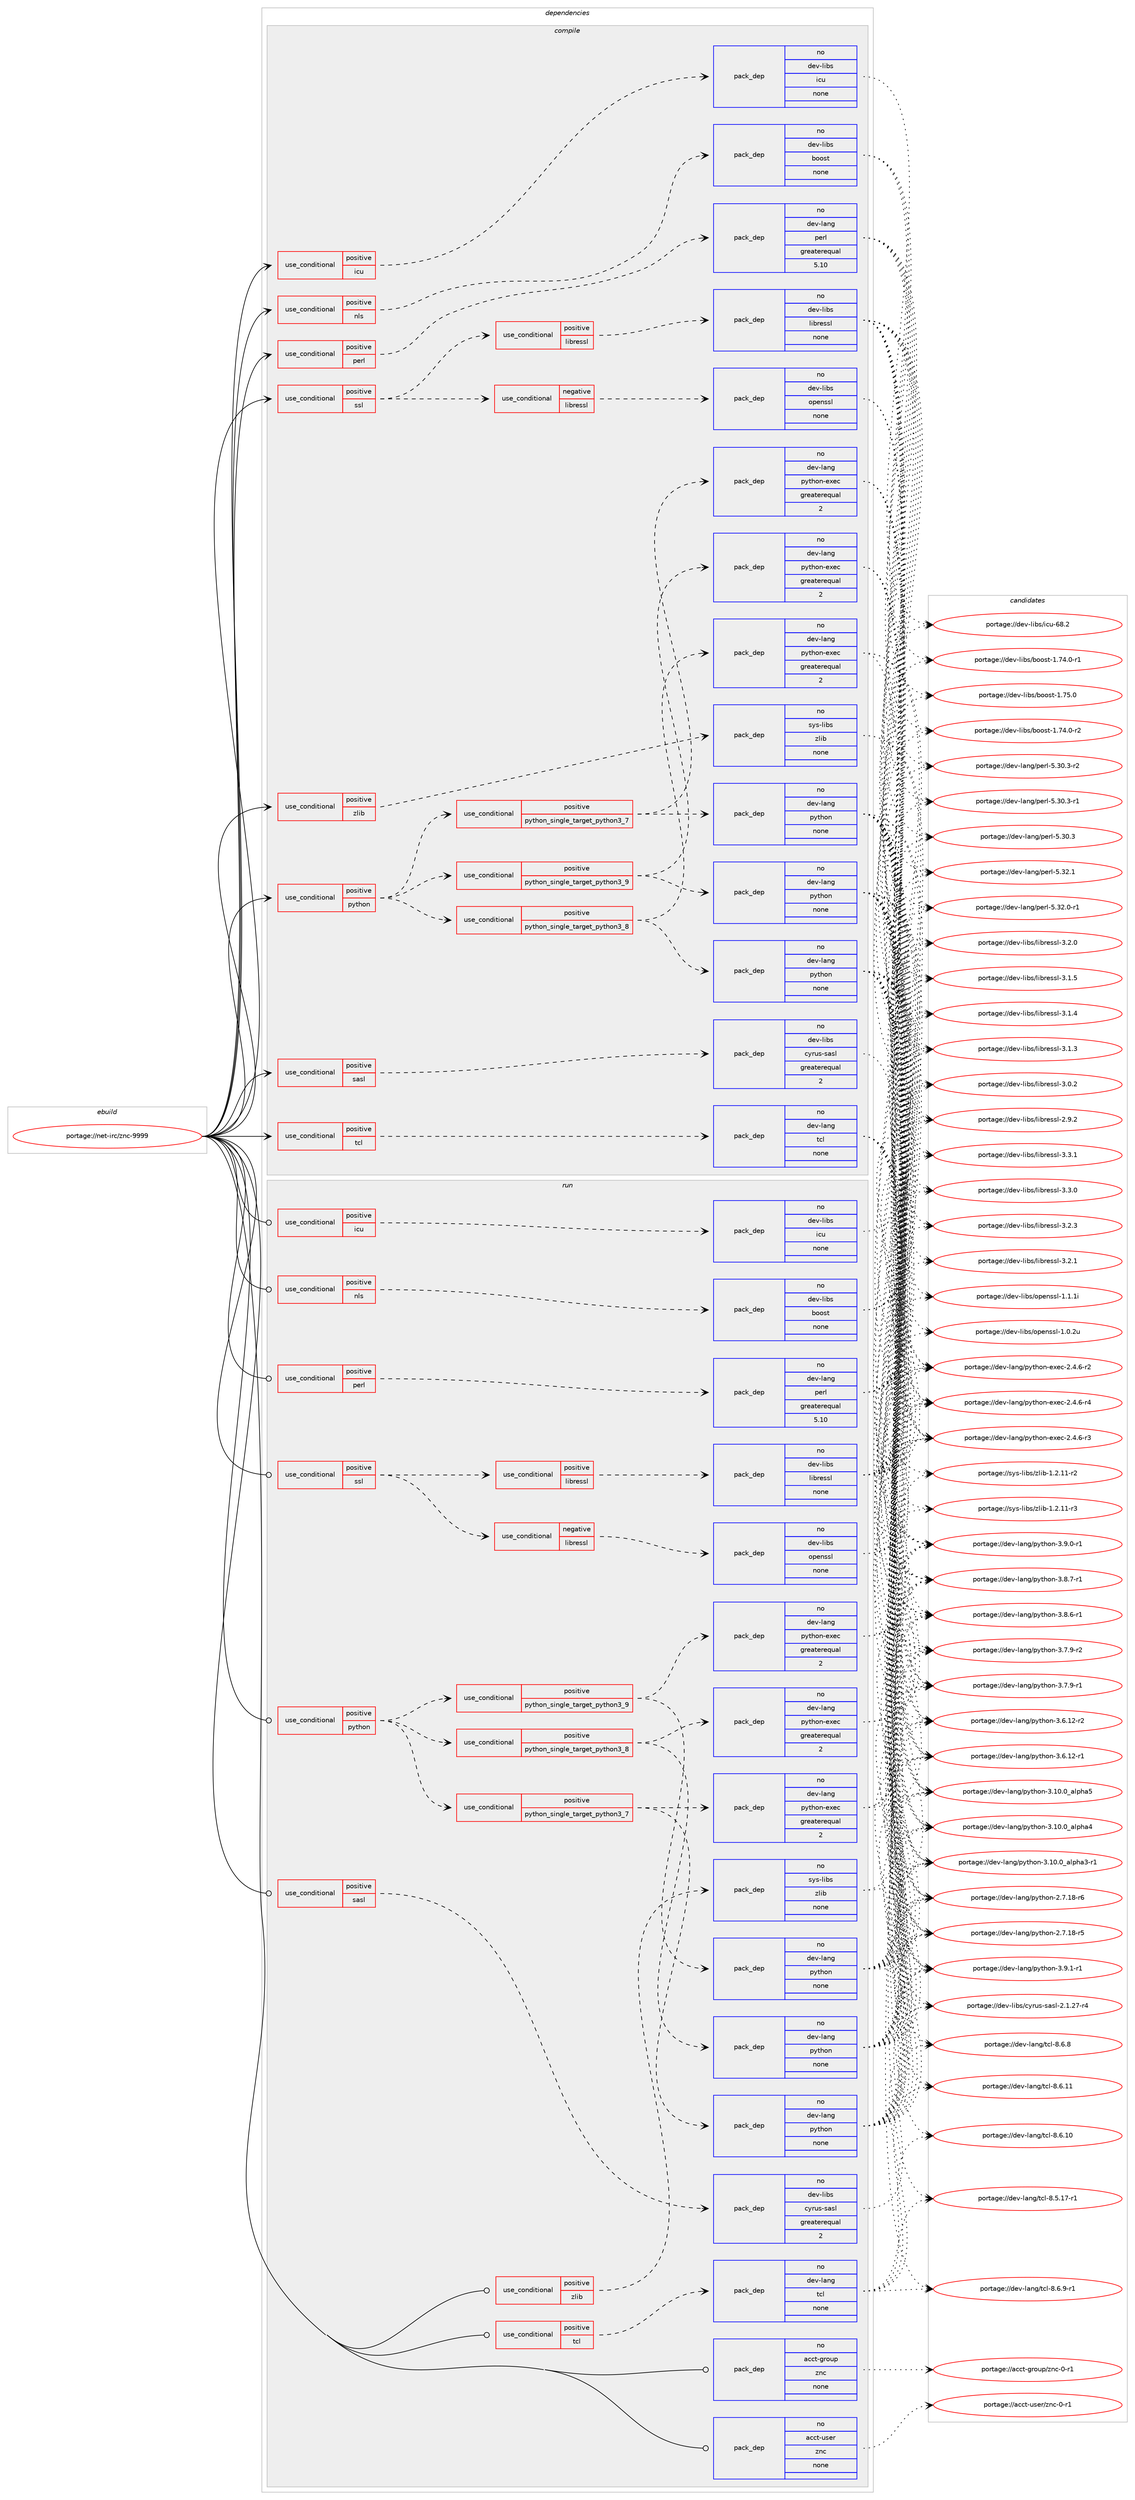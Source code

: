 digraph prolog {

# *************
# Graph options
# *************

newrank=true;
concentrate=true;
compound=true;
graph [rankdir=LR,fontname=Helvetica,fontsize=10,ranksep=1.5];#, ranksep=2.5, nodesep=0.2];
edge  [arrowhead=vee];
node  [fontname=Helvetica,fontsize=10];

# **********
# The ebuild
# **********

subgraph cluster_leftcol {
color=gray;
rank=same;
label=<<i>ebuild</i>>;
id [label="portage://net-irc/znc-9999", color=red, width=4, href="../net-irc/znc-9999.svg"];
}

# ****************
# The dependencies
# ****************

subgraph cluster_midcol {
color=gray;
label=<<i>dependencies</i>>;
subgraph cluster_compile {
fillcolor="#eeeeee";
style=filled;
label=<<i>compile</i>>;
subgraph cond6628 {
dependency21216 [label=<<TABLE BORDER="0" CELLBORDER="1" CELLSPACING="0" CELLPADDING="4"><TR><TD ROWSPAN="3" CELLPADDING="10">use_conditional</TD></TR><TR><TD>positive</TD></TR><TR><TD>icu</TD></TR></TABLE>>, shape=none, color=red];
subgraph pack14383 {
dependency21217 [label=<<TABLE BORDER="0" CELLBORDER="1" CELLSPACING="0" CELLPADDING="4" WIDTH="220"><TR><TD ROWSPAN="6" CELLPADDING="30">pack_dep</TD></TR><TR><TD WIDTH="110">no</TD></TR><TR><TD>dev-libs</TD></TR><TR><TD>icu</TD></TR><TR><TD>none</TD></TR><TR><TD></TD></TR></TABLE>>, shape=none, color=blue];
}
dependency21216:e -> dependency21217:w [weight=20,style="dashed",arrowhead="vee"];
}
id:e -> dependency21216:w [weight=20,style="solid",arrowhead="vee"];
subgraph cond6629 {
dependency21218 [label=<<TABLE BORDER="0" CELLBORDER="1" CELLSPACING="0" CELLPADDING="4"><TR><TD ROWSPAN="3" CELLPADDING="10">use_conditional</TD></TR><TR><TD>positive</TD></TR><TR><TD>nls</TD></TR></TABLE>>, shape=none, color=red];
subgraph pack14384 {
dependency21219 [label=<<TABLE BORDER="0" CELLBORDER="1" CELLSPACING="0" CELLPADDING="4" WIDTH="220"><TR><TD ROWSPAN="6" CELLPADDING="30">pack_dep</TD></TR><TR><TD WIDTH="110">no</TD></TR><TR><TD>dev-libs</TD></TR><TR><TD>boost</TD></TR><TR><TD>none</TD></TR><TR><TD></TD></TR></TABLE>>, shape=none, color=blue];
}
dependency21218:e -> dependency21219:w [weight=20,style="dashed",arrowhead="vee"];
}
id:e -> dependency21218:w [weight=20,style="solid",arrowhead="vee"];
subgraph cond6630 {
dependency21220 [label=<<TABLE BORDER="0" CELLBORDER="1" CELLSPACING="0" CELLPADDING="4"><TR><TD ROWSPAN="3" CELLPADDING="10">use_conditional</TD></TR><TR><TD>positive</TD></TR><TR><TD>perl</TD></TR></TABLE>>, shape=none, color=red];
subgraph pack14385 {
dependency21221 [label=<<TABLE BORDER="0" CELLBORDER="1" CELLSPACING="0" CELLPADDING="4" WIDTH="220"><TR><TD ROWSPAN="6" CELLPADDING="30">pack_dep</TD></TR><TR><TD WIDTH="110">no</TD></TR><TR><TD>dev-lang</TD></TR><TR><TD>perl</TD></TR><TR><TD>greaterequal</TD></TR><TR><TD>5.10</TD></TR></TABLE>>, shape=none, color=blue];
}
dependency21220:e -> dependency21221:w [weight=20,style="dashed",arrowhead="vee"];
}
id:e -> dependency21220:w [weight=20,style="solid",arrowhead="vee"];
subgraph cond6631 {
dependency21222 [label=<<TABLE BORDER="0" CELLBORDER="1" CELLSPACING="0" CELLPADDING="4"><TR><TD ROWSPAN="3" CELLPADDING="10">use_conditional</TD></TR><TR><TD>positive</TD></TR><TR><TD>python</TD></TR></TABLE>>, shape=none, color=red];
subgraph cond6632 {
dependency21223 [label=<<TABLE BORDER="0" CELLBORDER="1" CELLSPACING="0" CELLPADDING="4"><TR><TD ROWSPAN="3" CELLPADDING="10">use_conditional</TD></TR><TR><TD>positive</TD></TR><TR><TD>python_single_target_python3_7</TD></TR></TABLE>>, shape=none, color=red];
subgraph pack14386 {
dependency21224 [label=<<TABLE BORDER="0" CELLBORDER="1" CELLSPACING="0" CELLPADDING="4" WIDTH="220"><TR><TD ROWSPAN="6" CELLPADDING="30">pack_dep</TD></TR><TR><TD WIDTH="110">no</TD></TR><TR><TD>dev-lang</TD></TR><TR><TD>python</TD></TR><TR><TD>none</TD></TR><TR><TD></TD></TR></TABLE>>, shape=none, color=blue];
}
dependency21223:e -> dependency21224:w [weight=20,style="dashed",arrowhead="vee"];
subgraph pack14387 {
dependency21225 [label=<<TABLE BORDER="0" CELLBORDER="1" CELLSPACING="0" CELLPADDING="4" WIDTH="220"><TR><TD ROWSPAN="6" CELLPADDING="30">pack_dep</TD></TR><TR><TD WIDTH="110">no</TD></TR><TR><TD>dev-lang</TD></TR><TR><TD>python-exec</TD></TR><TR><TD>greaterequal</TD></TR><TR><TD>2</TD></TR></TABLE>>, shape=none, color=blue];
}
dependency21223:e -> dependency21225:w [weight=20,style="dashed",arrowhead="vee"];
}
dependency21222:e -> dependency21223:w [weight=20,style="dashed",arrowhead="vee"];
subgraph cond6633 {
dependency21226 [label=<<TABLE BORDER="0" CELLBORDER="1" CELLSPACING="0" CELLPADDING="4"><TR><TD ROWSPAN="3" CELLPADDING="10">use_conditional</TD></TR><TR><TD>positive</TD></TR><TR><TD>python_single_target_python3_8</TD></TR></TABLE>>, shape=none, color=red];
subgraph pack14388 {
dependency21227 [label=<<TABLE BORDER="0" CELLBORDER="1" CELLSPACING="0" CELLPADDING="4" WIDTH="220"><TR><TD ROWSPAN="6" CELLPADDING="30">pack_dep</TD></TR><TR><TD WIDTH="110">no</TD></TR><TR><TD>dev-lang</TD></TR><TR><TD>python</TD></TR><TR><TD>none</TD></TR><TR><TD></TD></TR></TABLE>>, shape=none, color=blue];
}
dependency21226:e -> dependency21227:w [weight=20,style="dashed",arrowhead="vee"];
subgraph pack14389 {
dependency21228 [label=<<TABLE BORDER="0" CELLBORDER="1" CELLSPACING="0" CELLPADDING="4" WIDTH="220"><TR><TD ROWSPAN="6" CELLPADDING="30">pack_dep</TD></TR><TR><TD WIDTH="110">no</TD></TR><TR><TD>dev-lang</TD></TR><TR><TD>python-exec</TD></TR><TR><TD>greaterequal</TD></TR><TR><TD>2</TD></TR></TABLE>>, shape=none, color=blue];
}
dependency21226:e -> dependency21228:w [weight=20,style="dashed",arrowhead="vee"];
}
dependency21222:e -> dependency21226:w [weight=20,style="dashed",arrowhead="vee"];
subgraph cond6634 {
dependency21229 [label=<<TABLE BORDER="0" CELLBORDER="1" CELLSPACING="0" CELLPADDING="4"><TR><TD ROWSPAN="3" CELLPADDING="10">use_conditional</TD></TR><TR><TD>positive</TD></TR><TR><TD>python_single_target_python3_9</TD></TR></TABLE>>, shape=none, color=red];
subgraph pack14390 {
dependency21230 [label=<<TABLE BORDER="0" CELLBORDER="1" CELLSPACING="0" CELLPADDING="4" WIDTH="220"><TR><TD ROWSPAN="6" CELLPADDING="30">pack_dep</TD></TR><TR><TD WIDTH="110">no</TD></TR><TR><TD>dev-lang</TD></TR><TR><TD>python</TD></TR><TR><TD>none</TD></TR><TR><TD></TD></TR></TABLE>>, shape=none, color=blue];
}
dependency21229:e -> dependency21230:w [weight=20,style="dashed",arrowhead="vee"];
subgraph pack14391 {
dependency21231 [label=<<TABLE BORDER="0" CELLBORDER="1" CELLSPACING="0" CELLPADDING="4" WIDTH="220"><TR><TD ROWSPAN="6" CELLPADDING="30">pack_dep</TD></TR><TR><TD WIDTH="110">no</TD></TR><TR><TD>dev-lang</TD></TR><TR><TD>python-exec</TD></TR><TR><TD>greaterequal</TD></TR><TR><TD>2</TD></TR></TABLE>>, shape=none, color=blue];
}
dependency21229:e -> dependency21231:w [weight=20,style="dashed",arrowhead="vee"];
}
dependency21222:e -> dependency21229:w [weight=20,style="dashed",arrowhead="vee"];
}
id:e -> dependency21222:w [weight=20,style="solid",arrowhead="vee"];
subgraph cond6635 {
dependency21232 [label=<<TABLE BORDER="0" CELLBORDER="1" CELLSPACING="0" CELLPADDING="4"><TR><TD ROWSPAN="3" CELLPADDING="10">use_conditional</TD></TR><TR><TD>positive</TD></TR><TR><TD>sasl</TD></TR></TABLE>>, shape=none, color=red];
subgraph pack14392 {
dependency21233 [label=<<TABLE BORDER="0" CELLBORDER="1" CELLSPACING="0" CELLPADDING="4" WIDTH="220"><TR><TD ROWSPAN="6" CELLPADDING="30">pack_dep</TD></TR><TR><TD WIDTH="110">no</TD></TR><TR><TD>dev-libs</TD></TR><TR><TD>cyrus-sasl</TD></TR><TR><TD>greaterequal</TD></TR><TR><TD>2</TD></TR></TABLE>>, shape=none, color=blue];
}
dependency21232:e -> dependency21233:w [weight=20,style="dashed",arrowhead="vee"];
}
id:e -> dependency21232:w [weight=20,style="solid",arrowhead="vee"];
subgraph cond6636 {
dependency21234 [label=<<TABLE BORDER="0" CELLBORDER="1" CELLSPACING="0" CELLPADDING="4"><TR><TD ROWSPAN="3" CELLPADDING="10">use_conditional</TD></TR><TR><TD>positive</TD></TR><TR><TD>ssl</TD></TR></TABLE>>, shape=none, color=red];
subgraph cond6637 {
dependency21235 [label=<<TABLE BORDER="0" CELLBORDER="1" CELLSPACING="0" CELLPADDING="4"><TR><TD ROWSPAN="3" CELLPADDING="10">use_conditional</TD></TR><TR><TD>negative</TD></TR><TR><TD>libressl</TD></TR></TABLE>>, shape=none, color=red];
subgraph pack14393 {
dependency21236 [label=<<TABLE BORDER="0" CELLBORDER="1" CELLSPACING="0" CELLPADDING="4" WIDTH="220"><TR><TD ROWSPAN="6" CELLPADDING="30">pack_dep</TD></TR><TR><TD WIDTH="110">no</TD></TR><TR><TD>dev-libs</TD></TR><TR><TD>openssl</TD></TR><TR><TD>none</TD></TR><TR><TD></TD></TR></TABLE>>, shape=none, color=blue];
}
dependency21235:e -> dependency21236:w [weight=20,style="dashed",arrowhead="vee"];
}
dependency21234:e -> dependency21235:w [weight=20,style="dashed",arrowhead="vee"];
subgraph cond6638 {
dependency21237 [label=<<TABLE BORDER="0" CELLBORDER="1" CELLSPACING="0" CELLPADDING="4"><TR><TD ROWSPAN="3" CELLPADDING="10">use_conditional</TD></TR><TR><TD>positive</TD></TR><TR><TD>libressl</TD></TR></TABLE>>, shape=none, color=red];
subgraph pack14394 {
dependency21238 [label=<<TABLE BORDER="0" CELLBORDER="1" CELLSPACING="0" CELLPADDING="4" WIDTH="220"><TR><TD ROWSPAN="6" CELLPADDING="30">pack_dep</TD></TR><TR><TD WIDTH="110">no</TD></TR><TR><TD>dev-libs</TD></TR><TR><TD>libressl</TD></TR><TR><TD>none</TD></TR><TR><TD></TD></TR></TABLE>>, shape=none, color=blue];
}
dependency21237:e -> dependency21238:w [weight=20,style="dashed",arrowhead="vee"];
}
dependency21234:e -> dependency21237:w [weight=20,style="dashed",arrowhead="vee"];
}
id:e -> dependency21234:w [weight=20,style="solid",arrowhead="vee"];
subgraph cond6639 {
dependency21239 [label=<<TABLE BORDER="0" CELLBORDER="1" CELLSPACING="0" CELLPADDING="4"><TR><TD ROWSPAN="3" CELLPADDING="10">use_conditional</TD></TR><TR><TD>positive</TD></TR><TR><TD>tcl</TD></TR></TABLE>>, shape=none, color=red];
subgraph pack14395 {
dependency21240 [label=<<TABLE BORDER="0" CELLBORDER="1" CELLSPACING="0" CELLPADDING="4" WIDTH="220"><TR><TD ROWSPAN="6" CELLPADDING="30">pack_dep</TD></TR><TR><TD WIDTH="110">no</TD></TR><TR><TD>dev-lang</TD></TR><TR><TD>tcl</TD></TR><TR><TD>none</TD></TR><TR><TD></TD></TR></TABLE>>, shape=none, color=blue];
}
dependency21239:e -> dependency21240:w [weight=20,style="dashed",arrowhead="vee"];
}
id:e -> dependency21239:w [weight=20,style="solid",arrowhead="vee"];
subgraph cond6640 {
dependency21241 [label=<<TABLE BORDER="0" CELLBORDER="1" CELLSPACING="0" CELLPADDING="4"><TR><TD ROWSPAN="3" CELLPADDING="10">use_conditional</TD></TR><TR><TD>positive</TD></TR><TR><TD>zlib</TD></TR></TABLE>>, shape=none, color=red];
subgraph pack14396 {
dependency21242 [label=<<TABLE BORDER="0" CELLBORDER="1" CELLSPACING="0" CELLPADDING="4" WIDTH="220"><TR><TD ROWSPAN="6" CELLPADDING="30">pack_dep</TD></TR><TR><TD WIDTH="110">no</TD></TR><TR><TD>sys-libs</TD></TR><TR><TD>zlib</TD></TR><TR><TD>none</TD></TR><TR><TD></TD></TR></TABLE>>, shape=none, color=blue];
}
dependency21241:e -> dependency21242:w [weight=20,style="dashed",arrowhead="vee"];
}
id:e -> dependency21241:w [weight=20,style="solid",arrowhead="vee"];
}
subgraph cluster_compileandrun {
fillcolor="#eeeeee";
style=filled;
label=<<i>compile and run</i>>;
}
subgraph cluster_run {
fillcolor="#eeeeee";
style=filled;
label=<<i>run</i>>;
subgraph cond6641 {
dependency21243 [label=<<TABLE BORDER="0" CELLBORDER="1" CELLSPACING="0" CELLPADDING="4"><TR><TD ROWSPAN="3" CELLPADDING="10">use_conditional</TD></TR><TR><TD>positive</TD></TR><TR><TD>icu</TD></TR></TABLE>>, shape=none, color=red];
subgraph pack14397 {
dependency21244 [label=<<TABLE BORDER="0" CELLBORDER="1" CELLSPACING="0" CELLPADDING="4" WIDTH="220"><TR><TD ROWSPAN="6" CELLPADDING="30">pack_dep</TD></TR><TR><TD WIDTH="110">no</TD></TR><TR><TD>dev-libs</TD></TR><TR><TD>icu</TD></TR><TR><TD>none</TD></TR><TR><TD></TD></TR></TABLE>>, shape=none, color=blue];
}
dependency21243:e -> dependency21244:w [weight=20,style="dashed",arrowhead="vee"];
}
id:e -> dependency21243:w [weight=20,style="solid",arrowhead="odot"];
subgraph cond6642 {
dependency21245 [label=<<TABLE BORDER="0" CELLBORDER="1" CELLSPACING="0" CELLPADDING="4"><TR><TD ROWSPAN="3" CELLPADDING="10">use_conditional</TD></TR><TR><TD>positive</TD></TR><TR><TD>nls</TD></TR></TABLE>>, shape=none, color=red];
subgraph pack14398 {
dependency21246 [label=<<TABLE BORDER="0" CELLBORDER="1" CELLSPACING="0" CELLPADDING="4" WIDTH="220"><TR><TD ROWSPAN="6" CELLPADDING="30">pack_dep</TD></TR><TR><TD WIDTH="110">no</TD></TR><TR><TD>dev-libs</TD></TR><TR><TD>boost</TD></TR><TR><TD>none</TD></TR><TR><TD></TD></TR></TABLE>>, shape=none, color=blue];
}
dependency21245:e -> dependency21246:w [weight=20,style="dashed",arrowhead="vee"];
}
id:e -> dependency21245:w [weight=20,style="solid",arrowhead="odot"];
subgraph cond6643 {
dependency21247 [label=<<TABLE BORDER="0" CELLBORDER="1" CELLSPACING="0" CELLPADDING="4"><TR><TD ROWSPAN="3" CELLPADDING="10">use_conditional</TD></TR><TR><TD>positive</TD></TR><TR><TD>perl</TD></TR></TABLE>>, shape=none, color=red];
subgraph pack14399 {
dependency21248 [label=<<TABLE BORDER="0" CELLBORDER="1" CELLSPACING="0" CELLPADDING="4" WIDTH="220"><TR><TD ROWSPAN="6" CELLPADDING="30">pack_dep</TD></TR><TR><TD WIDTH="110">no</TD></TR><TR><TD>dev-lang</TD></TR><TR><TD>perl</TD></TR><TR><TD>greaterequal</TD></TR><TR><TD>5.10</TD></TR></TABLE>>, shape=none, color=blue];
}
dependency21247:e -> dependency21248:w [weight=20,style="dashed",arrowhead="vee"];
}
id:e -> dependency21247:w [weight=20,style="solid",arrowhead="odot"];
subgraph cond6644 {
dependency21249 [label=<<TABLE BORDER="0" CELLBORDER="1" CELLSPACING="0" CELLPADDING="4"><TR><TD ROWSPAN="3" CELLPADDING="10">use_conditional</TD></TR><TR><TD>positive</TD></TR><TR><TD>python</TD></TR></TABLE>>, shape=none, color=red];
subgraph cond6645 {
dependency21250 [label=<<TABLE BORDER="0" CELLBORDER="1" CELLSPACING="0" CELLPADDING="4"><TR><TD ROWSPAN="3" CELLPADDING="10">use_conditional</TD></TR><TR><TD>positive</TD></TR><TR><TD>python_single_target_python3_7</TD></TR></TABLE>>, shape=none, color=red];
subgraph pack14400 {
dependency21251 [label=<<TABLE BORDER="0" CELLBORDER="1" CELLSPACING="0" CELLPADDING="4" WIDTH="220"><TR><TD ROWSPAN="6" CELLPADDING="30">pack_dep</TD></TR><TR><TD WIDTH="110">no</TD></TR><TR><TD>dev-lang</TD></TR><TR><TD>python</TD></TR><TR><TD>none</TD></TR><TR><TD></TD></TR></TABLE>>, shape=none, color=blue];
}
dependency21250:e -> dependency21251:w [weight=20,style="dashed",arrowhead="vee"];
subgraph pack14401 {
dependency21252 [label=<<TABLE BORDER="0" CELLBORDER="1" CELLSPACING="0" CELLPADDING="4" WIDTH="220"><TR><TD ROWSPAN="6" CELLPADDING="30">pack_dep</TD></TR><TR><TD WIDTH="110">no</TD></TR><TR><TD>dev-lang</TD></TR><TR><TD>python-exec</TD></TR><TR><TD>greaterequal</TD></TR><TR><TD>2</TD></TR></TABLE>>, shape=none, color=blue];
}
dependency21250:e -> dependency21252:w [weight=20,style="dashed",arrowhead="vee"];
}
dependency21249:e -> dependency21250:w [weight=20,style="dashed",arrowhead="vee"];
subgraph cond6646 {
dependency21253 [label=<<TABLE BORDER="0" CELLBORDER="1" CELLSPACING="0" CELLPADDING="4"><TR><TD ROWSPAN="3" CELLPADDING="10">use_conditional</TD></TR><TR><TD>positive</TD></TR><TR><TD>python_single_target_python3_8</TD></TR></TABLE>>, shape=none, color=red];
subgraph pack14402 {
dependency21254 [label=<<TABLE BORDER="0" CELLBORDER="1" CELLSPACING="0" CELLPADDING="4" WIDTH="220"><TR><TD ROWSPAN="6" CELLPADDING="30">pack_dep</TD></TR><TR><TD WIDTH="110">no</TD></TR><TR><TD>dev-lang</TD></TR><TR><TD>python</TD></TR><TR><TD>none</TD></TR><TR><TD></TD></TR></TABLE>>, shape=none, color=blue];
}
dependency21253:e -> dependency21254:w [weight=20,style="dashed",arrowhead="vee"];
subgraph pack14403 {
dependency21255 [label=<<TABLE BORDER="0" CELLBORDER="1" CELLSPACING="0" CELLPADDING="4" WIDTH="220"><TR><TD ROWSPAN="6" CELLPADDING="30">pack_dep</TD></TR><TR><TD WIDTH="110">no</TD></TR><TR><TD>dev-lang</TD></TR><TR><TD>python-exec</TD></TR><TR><TD>greaterequal</TD></TR><TR><TD>2</TD></TR></TABLE>>, shape=none, color=blue];
}
dependency21253:e -> dependency21255:w [weight=20,style="dashed",arrowhead="vee"];
}
dependency21249:e -> dependency21253:w [weight=20,style="dashed",arrowhead="vee"];
subgraph cond6647 {
dependency21256 [label=<<TABLE BORDER="0" CELLBORDER="1" CELLSPACING="0" CELLPADDING="4"><TR><TD ROWSPAN="3" CELLPADDING="10">use_conditional</TD></TR><TR><TD>positive</TD></TR><TR><TD>python_single_target_python3_9</TD></TR></TABLE>>, shape=none, color=red];
subgraph pack14404 {
dependency21257 [label=<<TABLE BORDER="0" CELLBORDER="1" CELLSPACING="0" CELLPADDING="4" WIDTH="220"><TR><TD ROWSPAN="6" CELLPADDING="30">pack_dep</TD></TR><TR><TD WIDTH="110">no</TD></TR><TR><TD>dev-lang</TD></TR><TR><TD>python</TD></TR><TR><TD>none</TD></TR><TR><TD></TD></TR></TABLE>>, shape=none, color=blue];
}
dependency21256:e -> dependency21257:w [weight=20,style="dashed",arrowhead="vee"];
subgraph pack14405 {
dependency21258 [label=<<TABLE BORDER="0" CELLBORDER="1" CELLSPACING="0" CELLPADDING="4" WIDTH="220"><TR><TD ROWSPAN="6" CELLPADDING="30">pack_dep</TD></TR><TR><TD WIDTH="110">no</TD></TR><TR><TD>dev-lang</TD></TR><TR><TD>python-exec</TD></TR><TR><TD>greaterequal</TD></TR><TR><TD>2</TD></TR></TABLE>>, shape=none, color=blue];
}
dependency21256:e -> dependency21258:w [weight=20,style="dashed",arrowhead="vee"];
}
dependency21249:e -> dependency21256:w [weight=20,style="dashed",arrowhead="vee"];
}
id:e -> dependency21249:w [weight=20,style="solid",arrowhead="odot"];
subgraph cond6648 {
dependency21259 [label=<<TABLE BORDER="0" CELLBORDER="1" CELLSPACING="0" CELLPADDING="4"><TR><TD ROWSPAN="3" CELLPADDING="10">use_conditional</TD></TR><TR><TD>positive</TD></TR><TR><TD>sasl</TD></TR></TABLE>>, shape=none, color=red];
subgraph pack14406 {
dependency21260 [label=<<TABLE BORDER="0" CELLBORDER="1" CELLSPACING="0" CELLPADDING="4" WIDTH="220"><TR><TD ROWSPAN="6" CELLPADDING="30">pack_dep</TD></TR><TR><TD WIDTH="110">no</TD></TR><TR><TD>dev-libs</TD></TR><TR><TD>cyrus-sasl</TD></TR><TR><TD>greaterequal</TD></TR><TR><TD>2</TD></TR></TABLE>>, shape=none, color=blue];
}
dependency21259:e -> dependency21260:w [weight=20,style="dashed",arrowhead="vee"];
}
id:e -> dependency21259:w [weight=20,style="solid",arrowhead="odot"];
subgraph cond6649 {
dependency21261 [label=<<TABLE BORDER="0" CELLBORDER="1" CELLSPACING="0" CELLPADDING="4"><TR><TD ROWSPAN="3" CELLPADDING="10">use_conditional</TD></TR><TR><TD>positive</TD></TR><TR><TD>ssl</TD></TR></TABLE>>, shape=none, color=red];
subgraph cond6650 {
dependency21262 [label=<<TABLE BORDER="0" CELLBORDER="1" CELLSPACING="0" CELLPADDING="4"><TR><TD ROWSPAN="3" CELLPADDING="10">use_conditional</TD></TR><TR><TD>negative</TD></TR><TR><TD>libressl</TD></TR></TABLE>>, shape=none, color=red];
subgraph pack14407 {
dependency21263 [label=<<TABLE BORDER="0" CELLBORDER="1" CELLSPACING="0" CELLPADDING="4" WIDTH="220"><TR><TD ROWSPAN="6" CELLPADDING="30">pack_dep</TD></TR><TR><TD WIDTH="110">no</TD></TR><TR><TD>dev-libs</TD></TR><TR><TD>openssl</TD></TR><TR><TD>none</TD></TR><TR><TD></TD></TR></TABLE>>, shape=none, color=blue];
}
dependency21262:e -> dependency21263:w [weight=20,style="dashed",arrowhead="vee"];
}
dependency21261:e -> dependency21262:w [weight=20,style="dashed",arrowhead="vee"];
subgraph cond6651 {
dependency21264 [label=<<TABLE BORDER="0" CELLBORDER="1" CELLSPACING="0" CELLPADDING="4"><TR><TD ROWSPAN="3" CELLPADDING="10">use_conditional</TD></TR><TR><TD>positive</TD></TR><TR><TD>libressl</TD></TR></TABLE>>, shape=none, color=red];
subgraph pack14408 {
dependency21265 [label=<<TABLE BORDER="0" CELLBORDER="1" CELLSPACING="0" CELLPADDING="4" WIDTH="220"><TR><TD ROWSPAN="6" CELLPADDING="30">pack_dep</TD></TR><TR><TD WIDTH="110">no</TD></TR><TR><TD>dev-libs</TD></TR><TR><TD>libressl</TD></TR><TR><TD>none</TD></TR><TR><TD></TD></TR></TABLE>>, shape=none, color=blue];
}
dependency21264:e -> dependency21265:w [weight=20,style="dashed",arrowhead="vee"];
}
dependency21261:e -> dependency21264:w [weight=20,style="dashed",arrowhead="vee"];
}
id:e -> dependency21261:w [weight=20,style="solid",arrowhead="odot"];
subgraph cond6652 {
dependency21266 [label=<<TABLE BORDER="0" CELLBORDER="1" CELLSPACING="0" CELLPADDING="4"><TR><TD ROWSPAN="3" CELLPADDING="10">use_conditional</TD></TR><TR><TD>positive</TD></TR><TR><TD>tcl</TD></TR></TABLE>>, shape=none, color=red];
subgraph pack14409 {
dependency21267 [label=<<TABLE BORDER="0" CELLBORDER="1" CELLSPACING="0" CELLPADDING="4" WIDTH="220"><TR><TD ROWSPAN="6" CELLPADDING="30">pack_dep</TD></TR><TR><TD WIDTH="110">no</TD></TR><TR><TD>dev-lang</TD></TR><TR><TD>tcl</TD></TR><TR><TD>none</TD></TR><TR><TD></TD></TR></TABLE>>, shape=none, color=blue];
}
dependency21266:e -> dependency21267:w [weight=20,style="dashed",arrowhead="vee"];
}
id:e -> dependency21266:w [weight=20,style="solid",arrowhead="odot"];
subgraph cond6653 {
dependency21268 [label=<<TABLE BORDER="0" CELLBORDER="1" CELLSPACING="0" CELLPADDING="4"><TR><TD ROWSPAN="3" CELLPADDING="10">use_conditional</TD></TR><TR><TD>positive</TD></TR><TR><TD>zlib</TD></TR></TABLE>>, shape=none, color=red];
subgraph pack14410 {
dependency21269 [label=<<TABLE BORDER="0" CELLBORDER="1" CELLSPACING="0" CELLPADDING="4" WIDTH="220"><TR><TD ROWSPAN="6" CELLPADDING="30">pack_dep</TD></TR><TR><TD WIDTH="110">no</TD></TR><TR><TD>sys-libs</TD></TR><TR><TD>zlib</TD></TR><TR><TD>none</TD></TR><TR><TD></TD></TR></TABLE>>, shape=none, color=blue];
}
dependency21268:e -> dependency21269:w [weight=20,style="dashed",arrowhead="vee"];
}
id:e -> dependency21268:w [weight=20,style="solid",arrowhead="odot"];
subgraph pack14411 {
dependency21270 [label=<<TABLE BORDER="0" CELLBORDER="1" CELLSPACING="0" CELLPADDING="4" WIDTH="220"><TR><TD ROWSPAN="6" CELLPADDING="30">pack_dep</TD></TR><TR><TD WIDTH="110">no</TD></TR><TR><TD>acct-group</TD></TR><TR><TD>znc</TD></TR><TR><TD>none</TD></TR><TR><TD></TD></TR></TABLE>>, shape=none, color=blue];
}
id:e -> dependency21270:w [weight=20,style="solid",arrowhead="odot"];
subgraph pack14412 {
dependency21271 [label=<<TABLE BORDER="0" CELLBORDER="1" CELLSPACING="0" CELLPADDING="4" WIDTH="220"><TR><TD ROWSPAN="6" CELLPADDING="30">pack_dep</TD></TR><TR><TD WIDTH="110">no</TD></TR><TR><TD>acct-user</TD></TR><TR><TD>znc</TD></TR><TR><TD>none</TD></TR><TR><TD></TD></TR></TABLE>>, shape=none, color=blue];
}
id:e -> dependency21271:w [weight=20,style="solid",arrowhead="odot"];
}
}

# **************
# The candidates
# **************

subgraph cluster_choices {
rank=same;
color=gray;
label=<<i>candidates</i>>;

subgraph choice14383 {
color=black;
nodesep=1;
choice100101118451081059811547105991174554564650 [label="portage://dev-libs/icu-68.2", color=red, width=4,href="../dev-libs/icu-68.2.svg"];
dependency21217:e -> choice100101118451081059811547105991174554564650:w [style=dotted,weight="100"];
}
subgraph choice14384 {
color=black;
nodesep=1;
choice1001011184510810598115479811111111511645494655534648 [label="portage://dev-libs/boost-1.75.0", color=red, width=4,href="../dev-libs/boost-1.75.0.svg"];
choice10010111845108105981154798111111115116454946555246484511450 [label="portage://dev-libs/boost-1.74.0-r2", color=red, width=4,href="../dev-libs/boost-1.74.0-r2.svg"];
choice10010111845108105981154798111111115116454946555246484511449 [label="portage://dev-libs/boost-1.74.0-r1", color=red, width=4,href="../dev-libs/boost-1.74.0-r1.svg"];
dependency21219:e -> choice1001011184510810598115479811111111511645494655534648:w [style=dotted,weight="100"];
dependency21219:e -> choice10010111845108105981154798111111115116454946555246484511450:w [style=dotted,weight="100"];
dependency21219:e -> choice10010111845108105981154798111111115116454946555246484511449:w [style=dotted,weight="100"];
}
subgraph choice14385 {
color=black;
nodesep=1;
choice10010111845108971101034711210111410845534651504649 [label="portage://dev-lang/perl-5.32.1", color=red, width=4,href="../dev-lang/perl-5.32.1.svg"];
choice100101118451089711010347112101114108455346515046484511449 [label="portage://dev-lang/perl-5.32.0-r1", color=red, width=4,href="../dev-lang/perl-5.32.0-r1.svg"];
choice100101118451089711010347112101114108455346514846514511450 [label="portage://dev-lang/perl-5.30.3-r2", color=red, width=4,href="../dev-lang/perl-5.30.3-r2.svg"];
choice100101118451089711010347112101114108455346514846514511449 [label="portage://dev-lang/perl-5.30.3-r1", color=red, width=4,href="../dev-lang/perl-5.30.3-r1.svg"];
choice10010111845108971101034711210111410845534651484651 [label="portage://dev-lang/perl-5.30.3", color=red, width=4,href="../dev-lang/perl-5.30.3.svg"];
dependency21221:e -> choice10010111845108971101034711210111410845534651504649:w [style=dotted,weight="100"];
dependency21221:e -> choice100101118451089711010347112101114108455346515046484511449:w [style=dotted,weight="100"];
dependency21221:e -> choice100101118451089711010347112101114108455346514846514511450:w [style=dotted,weight="100"];
dependency21221:e -> choice100101118451089711010347112101114108455346514846514511449:w [style=dotted,weight="100"];
dependency21221:e -> choice10010111845108971101034711210111410845534651484651:w [style=dotted,weight="100"];
}
subgraph choice14386 {
color=black;
nodesep=1;
choice1001011184510897110103471121211161041111104551465746494511449 [label="portage://dev-lang/python-3.9.1-r1", color=red, width=4,href="../dev-lang/python-3.9.1-r1.svg"];
choice1001011184510897110103471121211161041111104551465746484511449 [label="portage://dev-lang/python-3.9.0-r1", color=red, width=4,href="../dev-lang/python-3.9.0-r1.svg"];
choice1001011184510897110103471121211161041111104551465646554511449 [label="portage://dev-lang/python-3.8.7-r1", color=red, width=4,href="../dev-lang/python-3.8.7-r1.svg"];
choice1001011184510897110103471121211161041111104551465646544511449 [label="portage://dev-lang/python-3.8.6-r1", color=red, width=4,href="../dev-lang/python-3.8.6-r1.svg"];
choice1001011184510897110103471121211161041111104551465546574511450 [label="portage://dev-lang/python-3.7.9-r2", color=red, width=4,href="../dev-lang/python-3.7.9-r2.svg"];
choice1001011184510897110103471121211161041111104551465546574511449 [label="portage://dev-lang/python-3.7.9-r1", color=red, width=4,href="../dev-lang/python-3.7.9-r1.svg"];
choice100101118451089711010347112121116104111110455146544649504511450 [label="portage://dev-lang/python-3.6.12-r2", color=red, width=4,href="../dev-lang/python-3.6.12-r2.svg"];
choice100101118451089711010347112121116104111110455146544649504511449 [label="portage://dev-lang/python-3.6.12-r1", color=red, width=4,href="../dev-lang/python-3.6.12-r1.svg"];
choice1001011184510897110103471121211161041111104551464948464895971081121049753 [label="portage://dev-lang/python-3.10.0_alpha5", color=red, width=4,href="../dev-lang/python-3.10.0_alpha5.svg"];
choice1001011184510897110103471121211161041111104551464948464895971081121049752 [label="portage://dev-lang/python-3.10.0_alpha4", color=red, width=4,href="../dev-lang/python-3.10.0_alpha4.svg"];
choice10010111845108971101034711212111610411111045514649484648959710811210497514511449 [label="portage://dev-lang/python-3.10.0_alpha3-r1", color=red, width=4,href="../dev-lang/python-3.10.0_alpha3-r1.svg"];
choice100101118451089711010347112121116104111110455046554649564511454 [label="portage://dev-lang/python-2.7.18-r6", color=red, width=4,href="../dev-lang/python-2.7.18-r6.svg"];
choice100101118451089711010347112121116104111110455046554649564511453 [label="portage://dev-lang/python-2.7.18-r5", color=red, width=4,href="../dev-lang/python-2.7.18-r5.svg"];
dependency21224:e -> choice1001011184510897110103471121211161041111104551465746494511449:w [style=dotted,weight="100"];
dependency21224:e -> choice1001011184510897110103471121211161041111104551465746484511449:w [style=dotted,weight="100"];
dependency21224:e -> choice1001011184510897110103471121211161041111104551465646554511449:w [style=dotted,weight="100"];
dependency21224:e -> choice1001011184510897110103471121211161041111104551465646544511449:w [style=dotted,weight="100"];
dependency21224:e -> choice1001011184510897110103471121211161041111104551465546574511450:w [style=dotted,weight="100"];
dependency21224:e -> choice1001011184510897110103471121211161041111104551465546574511449:w [style=dotted,weight="100"];
dependency21224:e -> choice100101118451089711010347112121116104111110455146544649504511450:w [style=dotted,weight="100"];
dependency21224:e -> choice100101118451089711010347112121116104111110455146544649504511449:w [style=dotted,weight="100"];
dependency21224:e -> choice1001011184510897110103471121211161041111104551464948464895971081121049753:w [style=dotted,weight="100"];
dependency21224:e -> choice1001011184510897110103471121211161041111104551464948464895971081121049752:w [style=dotted,weight="100"];
dependency21224:e -> choice10010111845108971101034711212111610411111045514649484648959710811210497514511449:w [style=dotted,weight="100"];
dependency21224:e -> choice100101118451089711010347112121116104111110455046554649564511454:w [style=dotted,weight="100"];
dependency21224:e -> choice100101118451089711010347112121116104111110455046554649564511453:w [style=dotted,weight="100"];
}
subgraph choice14387 {
color=black;
nodesep=1;
choice10010111845108971101034711212111610411111045101120101994550465246544511452 [label="portage://dev-lang/python-exec-2.4.6-r4", color=red, width=4,href="../dev-lang/python-exec-2.4.6-r4.svg"];
choice10010111845108971101034711212111610411111045101120101994550465246544511451 [label="portage://dev-lang/python-exec-2.4.6-r3", color=red, width=4,href="../dev-lang/python-exec-2.4.6-r3.svg"];
choice10010111845108971101034711212111610411111045101120101994550465246544511450 [label="portage://dev-lang/python-exec-2.4.6-r2", color=red, width=4,href="../dev-lang/python-exec-2.4.6-r2.svg"];
dependency21225:e -> choice10010111845108971101034711212111610411111045101120101994550465246544511452:w [style=dotted,weight="100"];
dependency21225:e -> choice10010111845108971101034711212111610411111045101120101994550465246544511451:w [style=dotted,weight="100"];
dependency21225:e -> choice10010111845108971101034711212111610411111045101120101994550465246544511450:w [style=dotted,weight="100"];
}
subgraph choice14388 {
color=black;
nodesep=1;
choice1001011184510897110103471121211161041111104551465746494511449 [label="portage://dev-lang/python-3.9.1-r1", color=red, width=4,href="../dev-lang/python-3.9.1-r1.svg"];
choice1001011184510897110103471121211161041111104551465746484511449 [label="portage://dev-lang/python-3.9.0-r1", color=red, width=4,href="../dev-lang/python-3.9.0-r1.svg"];
choice1001011184510897110103471121211161041111104551465646554511449 [label="portage://dev-lang/python-3.8.7-r1", color=red, width=4,href="../dev-lang/python-3.8.7-r1.svg"];
choice1001011184510897110103471121211161041111104551465646544511449 [label="portage://dev-lang/python-3.8.6-r1", color=red, width=4,href="../dev-lang/python-3.8.6-r1.svg"];
choice1001011184510897110103471121211161041111104551465546574511450 [label="portage://dev-lang/python-3.7.9-r2", color=red, width=4,href="../dev-lang/python-3.7.9-r2.svg"];
choice1001011184510897110103471121211161041111104551465546574511449 [label="portage://dev-lang/python-3.7.9-r1", color=red, width=4,href="../dev-lang/python-3.7.9-r1.svg"];
choice100101118451089711010347112121116104111110455146544649504511450 [label="portage://dev-lang/python-3.6.12-r2", color=red, width=4,href="../dev-lang/python-3.6.12-r2.svg"];
choice100101118451089711010347112121116104111110455146544649504511449 [label="portage://dev-lang/python-3.6.12-r1", color=red, width=4,href="../dev-lang/python-3.6.12-r1.svg"];
choice1001011184510897110103471121211161041111104551464948464895971081121049753 [label="portage://dev-lang/python-3.10.0_alpha5", color=red, width=4,href="../dev-lang/python-3.10.0_alpha5.svg"];
choice1001011184510897110103471121211161041111104551464948464895971081121049752 [label="portage://dev-lang/python-3.10.0_alpha4", color=red, width=4,href="../dev-lang/python-3.10.0_alpha4.svg"];
choice10010111845108971101034711212111610411111045514649484648959710811210497514511449 [label="portage://dev-lang/python-3.10.0_alpha3-r1", color=red, width=4,href="../dev-lang/python-3.10.0_alpha3-r1.svg"];
choice100101118451089711010347112121116104111110455046554649564511454 [label="portage://dev-lang/python-2.7.18-r6", color=red, width=4,href="../dev-lang/python-2.7.18-r6.svg"];
choice100101118451089711010347112121116104111110455046554649564511453 [label="portage://dev-lang/python-2.7.18-r5", color=red, width=4,href="../dev-lang/python-2.7.18-r5.svg"];
dependency21227:e -> choice1001011184510897110103471121211161041111104551465746494511449:w [style=dotted,weight="100"];
dependency21227:e -> choice1001011184510897110103471121211161041111104551465746484511449:w [style=dotted,weight="100"];
dependency21227:e -> choice1001011184510897110103471121211161041111104551465646554511449:w [style=dotted,weight="100"];
dependency21227:e -> choice1001011184510897110103471121211161041111104551465646544511449:w [style=dotted,weight="100"];
dependency21227:e -> choice1001011184510897110103471121211161041111104551465546574511450:w [style=dotted,weight="100"];
dependency21227:e -> choice1001011184510897110103471121211161041111104551465546574511449:w [style=dotted,weight="100"];
dependency21227:e -> choice100101118451089711010347112121116104111110455146544649504511450:w [style=dotted,weight="100"];
dependency21227:e -> choice100101118451089711010347112121116104111110455146544649504511449:w [style=dotted,weight="100"];
dependency21227:e -> choice1001011184510897110103471121211161041111104551464948464895971081121049753:w [style=dotted,weight="100"];
dependency21227:e -> choice1001011184510897110103471121211161041111104551464948464895971081121049752:w [style=dotted,weight="100"];
dependency21227:e -> choice10010111845108971101034711212111610411111045514649484648959710811210497514511449:w [style=dotted,weight="100"];
dependency21227:e -> choice100101118451089711010347112121116104111110455046554649564511454:w [style=dotted,weight="100"];
dependency21227:e -> choice100101118451089711010347112121116104111110455046554649564511453:w [style=dotted,weight="100"];
}
subgraph choice14389 {
color=black;
nodesep=1;
choice10010111845108971101034711212111610411111045101120101994550465246544511452 [label="portage://dev-lang/python-exec-2.4.6-r4", color=red, width=4,href="../dev-lang/python-exec-2.4.6-r4.svg"];
choice10010111845108971101034711212111610411111045101120101994550465246544511451 [label="portage://dev-lang/python-exec-2.4.6-r3", color=red, width=4,href="../dev-lang/python-exec-2.4.6-r3.svg"];
choice10010111845108971101034711212111610411111045101120101994550465246544511450 [label="portage://dev-lang/python-exec-2.4.6-r2", color=red, width=4,href="../dev-lang/python-exec-2.4.6-r2.svg"];
dependency21228:e -> choice10010111845108971101034711212111610411111045101120101994550465246544511452:w [style=dotted,weight="100"];
dependency21228:e -> choice10010111845108971101034711212111610411111045101120101994550465246544511451:w [style=dotted,weight="100"];
dependency21228:e -> choice10010111845108971101034711212111610411111045101120101994550465246544511450:w [style=dotted,weight="100"];
}
subgraph choice14390 {
color=black;
nodesep=1;
choice1001011184510897110103471121211161041111104551465746494511449 [label="portage://dev-lang/python-3.9.1-r1", color=red, width=4,href="../dev-lang/python-3.9.1-r1.svg"];
choice1001011184510897110103471121211161041111104551465746484511449 [label="portage://dev-lang/python-3.9.0-r1", color=red, width=4,href="../dev-lang/python-3.9.0-r1.svg"];
choice1001011184510897110103471121211161041111104551465646554511449 [label="portage://dev-lang/python-3.8.7-r1", color=red, width=4,href="../dev-lang/python-3.8.7-r1.svg"];
choice1001011184510897110103471121211161041111104551465646544511449 [label="portage://dev-lang/python-3.8.6-r1", color=red, width=4,href="../dev-lang/python-3.8.6-r1.svg"];
choice1001011184510897110103471121211161041111104551465546574511450 [label="portage://dev-lang/python-3.7.9-r2", color=red, width=4,href="../dev-lang/python-3.7.9-r2.svg"];
choice1001011184510897110103471121211161041111104551465546574511449 [label="portage://dev-lang/python-3.7.9-r1", color=red, width=4,href="../dev-lang/python-3.7.9-r1.svg"];
choice100101118451089711010347112121116104111110455146544649504511450 [label="portage://dev-lang/python-3.6.12-r2", color=red, width=4,href="../dev-lang/python-3.6.12-r2.svg"];
choice100101118451089711010347112121116104111110455146544649504511449 [label="portage://dev-lang/python-3.6.12-r1", color=red, width=4,href="../dev-lang/python-3.6.12-r1.svg"];
choice1001011184510897110103471121211161041111104551464948464895971081121049753 [label="portage://dev-lang/python-3.10.0_alpha5", color=red, width=4,href="../dev-lang/python-3.10.0_alpha5.svg"];
choice1001011184510897110103471121211161041111104551464948464895971081121049752 [label="portage://dev-lang/python-3.10.0_alpha4", color=red, width=4,href="../dev-lang/python-3.10.0_alpha4.svg"];
choice10010111845108971101034711212111610411111045514649484648959710811210497514511449 [label="portage://dev-lang/python-3.10.0_alpha3-r1", color=red, width=4,href="../dev-lang/python-3.10.0_alpha3-r1.svg"];
choice100101118451089711010347112121116104111110455046554649564511454 [label="portage://dev-lang/python-2.7.18-r6", color=red, width=4,href="../dev-lang/python-2.7.18-r6.svg"];
choice100101118451089711010347112121116104111110455046554649564511453 [label="portage://dev-lang/python-2.7.18-r5", color=red, width=4,href="../dev-lang/python-2.7.18-r5.svg"];
dependency21230:e -> choice1001011184510897110103471121211161041111104551465746494511449:w [style=dotted,weight="100"];
dependency21230:e -> choice1001011184510897110103471121211161041111104551465746484511449:w [style=dotted,weight="100"];
dependency21230:e -> choice1001011184510897110103471121211161041111104551465646554511449:w [style=dotted,weight="100"];
dependency21230:e -> choice1001011184510897110103471121211161041111104551465646544511449:w [style=dotted,weight="100"];
dependency21230:e -> choice1001011184510897110103471121211161041111104551465546574511450:w [style=dotted,weight="100"];
dependency21230:e -> choice1001011184510897110103471121211161041111104551465546574511449:w [style=dotted,weight="100"];
dependency21230:e -> choice100101118451089711010347112121116104111110455146544649504511450:w [style=dotted,weight="100"];
dependency21230:e -> choice100101118451089711010347112121116104111110455146544649504511449:w [style=dotted,weight="100"];
dependency21230:e -> choice1001011184510897110103471121211161041111104551464948464895971081121049753:w [style=dotted,weight="100"];
dependency21230:e -> choice1001011184510897110103471121211161041111104551464948464895971081121049752:w [style=dotted,weight="100"];
dependency21230:e -> choice10010111845108971101034711212111610411111045514649484648959710811210497514511449:w [style=dotted,weight="100"];
dependency21230:e -> choice100101118451089711010347112121116104111110455046554649564511454:w [style=dotted,weight="100"];
dependency21230:e -> choice100101118451089711010347112121116104111110455046554649564511453:w [style=dotted,weight="100"];
}
subgraph choice14391 {
color=black;
nodesep=1;
choice10010111845108971101034711212111610411111045101120101994550465246544511452 [label="portage://dev-lang/python-exec-2.4.6-r4", color=red, width=4,href="../dev-lang/python-exec-2.4.6-r4.svg"];
choice10010111845108971101034711212111610411111045101120101994550465246544511451 [label="portage://dev-lang/python-exec-2.4.6-r3", color=red, width=4,href="../dev-lang/python-exec-2.4.6-r3.svg"];
choice10010111845108971101034711212111610411111045101120101994550465246544511450 [label="portage://dev-lang/python-exec-2.4.6-r2", color=red, width=4,href="../dev-lang/python-exec-2.4.6-r2.svg"];
dependency21231:e -> choice10010111845108971101034711212111610411111045101120101994550465246544511452:w [style=dotted,weight="100"];
dependency21231:e -> choice10010111845108971101034711212111610411111045101120101994550465246544511451:w [style=dotted,weight="100"];
dependency21231:e -> choice10010111845108971101034711212111610411111045101120101994550465246544511450:w [style=dotted,weight="100"];
}
subgraph choice14392 {
color=black;
nodesep=1;
choice100101118451081059811547991211141171154511597115108455046494650554511452 [label="portage://dev-libs/cyrus-sasl-2.1.27-r4", color=red, width=4,href="../dev-libs/cyrus-sasl-2.1.27-r4.svg"];
dependency21233:e -> choice100101118451081059811547991211141171154511597115108455046494650554511452:w [style=dotted,weight="100"];
}
subgraph choice14393 {
color=black;
nodesep=1;
choice100101118451081059811547111112101110115115108454946494649105 [label="portage://dev-libs/openssl-1.1.1i", color=red, width=4,href="../dev-libs/openssl-1.1.1i.svg"];
choice100101118451081059811547111112101110115115108454946484650117 [label="portage://dev-libs/openssl-1.0.2u", color=red, width=4,href="../dev-libs/openssl-1.0.2u.svg"];
dependency21236:e -> choice100101118451081059811547111112101110115115108454946494649105:w [style=dotted,weight="100"];
dependency21236:e -> choice100101118451081059811547111112101110115115108454946484650117:w [style=dotted,weight="100"];
}
subgraph choice14394 {
color=black;
nodesep=1;
choice10010111845108105981154710810598114101115115108455146514649 [label="portage://dev-libs/libressl-3.3.1", color=red, width=4,href="../dev-libs/libressl-3.3.1.svg"];
choice10010111845108105981154710810598114101115115108455146514648 [label="portage://dev-libs/libressl-3.3.0", color=red, width=4,href="../dev-libs/libressl-3.3.0.svg"];
choice10010111845108105981154710810598114101115115108455146504651 [label="portage://dev-libs/libressl-3.2.3", color=red, width=4,href="../dev-libs/libressl-3.2.3.svg"];
choice10010111845108105981154710810598114101115115108455146504649 [label="portage://dev-libs/libressl-3.2.1", color=red, width=4,href="../dev-libs/libressl-3.2.1.svg"];
choice10010111845108105981154710810598114101115115108455146504648 [label="portage://dev-libs/libressl-3.2.0", color=red, width=4,href="../dev-libs/libressl-3.2.0.svg"];
choice10010111845108105981154710810598114101115115108455146494653 [label="portage://dev-libs/libressl-3.1.5", color=red, width=4,href="../dev-libs/libressl-3.1.5.svg"];
choice10010111845108105981154710810598114101115115108455146494652 [label="portage://dev-libs/libressl-3.1.4", color=red, width=4,href="../dev-libs/libressl-3.1.4.svg"];
choice10010111845108105981154710810598114101115115108455146494651 [label="portage://dev-libs/libressl-3.1.3", color=red, width=4,href="../dev-libs/libressl-3.1.3.svg"];
choice10010111845108105981154710810598114101115115108455146484650 [label="portage://dev-libs/libressl-3.0.2", color=red, width=4,href="../dev-libs/libressl-3.0.2.svg"];
choice10010111845108105981154710810598114101115115108455046574650 [label="portage://dev-libs/libressl-2.9.2", color=red, width=4,href="../dev-libs/libressl-2.9.2.svg"];
dependency21238:e -> choice10010111845108105981154710810598114101115115108455146514649:w [style=dotted,weight="100"];
dependency21238:e -> choice10010111845108105981154710810598114101115115108455146514648:w [style=dotted,weight="100"];
dependency21238:e -> choice10010111845108105981154710810598114101115115108455146504651:w [style=dotted,weight="100"];
dependency21238:e -> choice10010111845108105981154710810598114101115115108455146504649:w [style=dotted,weight="100"];
dependency21238:e -> choice10010111845108105981154710810598114101115115108455146504648:w [style=dotted,weight="100"];
dependency21238:e -> choice10010111845108105981154710810598114101115115108455146494653:w [style=dotted,weight="100"];
dependency21238:e -> choice10010111845108105981154710810598114101115115108455146494652:w [style=dotted,weight="100"];
dependency21238:e -> choice10010111845108105981154710810598114101115115108455146494651:w [style=dotted,weight="100"];
dependency21238:e -> choice10010111845108105981154710810598114101115115108455146484650:w [style=dotted,weight="100"];
dependency21238:e -> choice10010111845108105981154710810598114101115115108455046574650:w [style=dotted,weight="100"];
}
subgraph choice14395 {
color=black;
nodesep=1;
choice100101118451089711010347116991084556465446574511449 [label="portage://dev-lang/tcl-8.6.9-r1", color=red, width=4,href="../dev-lang/tcl-8.6.9-r1.svg"];
choice10010111845108971101034711699108455646544656 [label="portage://dev-lang/tcl-8.6.8", color=red, width=4,href="../dev-lang/tcl-8.6.8.svg"];
choice1001011184510897110103471169910845564654464949 [label="portage://dev-lang/tcl-8.6.11", color=red, width=4,href="../dev-lang/tcl-8.6.11.svg"];
choice1001011184510897110103471169910845564654464948 [label="portage://dev-lang/tcl-8.6.10", color=red, width=4,href="../dev-lang/tcl-8.6.10.svg"];
choice10010111845108971101034711699108455646534649554511449 [label="portage://dev-lang/tcl-8.5.17-r1", color=red, width=4,href="../dev-lang/tcl-8.5.17-r1.svg"];
dependency21240:e -> choice100101118451089711010347116991084556465446574511449:w [style=dotted,weight="100"];
dependency21240:e -> choice10010111845108971101034711699108455646544656:w [style=dotted,weight="100"];
dependency21240:e -> choice1001011184510897110103471169910845564654464949:w [style=dotted,weight="100"];
dependency21240:e -> choice1001011184510897110103471169910845564654464948:w [style=dotted,weight="100"];
dependency21240:e -> choice10010111845108971101034711699108455646534649554511449:w [style=dotted,weight="100"];
}
subgraph choice14396 {
color=black;
nodesep=1;
choice11512111545108105981154712210810598454946504649494511451 [label="portage://sys-libs/zlib-1.2.11-r3", color=red, width=4,href="../sys-libs/zlib-1.2.11-r3.svg"];
choice11512111545108105981154712210810598454946504649494511450 [label="portage://sys-libs/zlib-1.2.11-r2", color=red, width=4,href="../sys-libs/zlib-1.2.11-r2.svg"];
dependency21242:e -> choice11512111545108105981154712210810598454946504649494511451:w [style=dotted,weight="100"];
dependency21242:e -> choice11512111545108105981154712210810598454946504649494511450:w [style=dotted,weight="100"];
}
subgraph choice14397 {
color=black;
nodesep=1;
choice100101118451081059811547105991174554564650 [label="portage://dev-libs/icu-68.2", color=red, width=4,href="../dev-libs/icu-68.2.svg"];
dependency21244:e -> choice100101118451081059811547105991174554564650:w [style=dotted,weight="100"];
}
subgraph choice14398 {
color=black;
nodesep=1;
choice1001011184510810598115479811111111511645494655534648 [label="portage://dev-libs/boost-1.75.0", color=red, width=4,href="../dev-libs/boost-1.75.0.svg"];
choice10010111845108105981154798111111115116454946555246484511450 [label="portage://dev-libs/boost-1.74.0-r2", color=red, width=4,href="../dev-libs/boost-1.74.0-r2.svg"];
choice10010111845108105981154798111111115116454946555246484511449 [label="portage://dev-libs/boost-1.74.0-r1", color=red, width=4,href="../dev-libs/boost-1.74.0-r1.svg"];
dependency21246:e -> choice1001011184510810598115479811111111511645494655534648:w [style=dotted,weight="100"];
dependency21246:e -> choice10010111845108105981154798111111115116454946555246484511450:w [style=dotted,weight="100"];
dependency21246:e -> choice10010111845108105981154798111111115116454946555246484511449:w [style=dotted,weight="100"];
}
subgraph choice14399 {
color=black;
nodesep=1;
choice10010111845108971101034711210111410845534651504649 [label="portage://dev-lang/perl-5.32.1", color=red, width=4,href="../dev-lang/perl-5.32.1.svg"];
choice100101118451089711010347112101114108455346515046484511449 [label="portage://dev-lang/perl-5.32.0-r1", color=red, width=4,href="../dev-lang/perl-5.32.0-r1.svg"];
choice100101118451089711010347112101114108455346514846514511450 [label="portage://dev-lang/perl-5.30.3-r2", color=red, width=4,href="../dev-lang/perl-5.30.3-r2.svg"];
choice100101118451089711010347112101114108455346514846514511449 [label="portage://dev-lang/perl-5.30.3-r1", color=red, width=4,href="../dev-lang/perl-5.30.3-r1.svg"];
choice10010111845108971101034711210111410845534651484651 [label="portage://dev-lang/perl-5.30.3", color=red, width=4,href="../dev-lang/perl-5.30.3.svg"];
dependency21248:e -> choice10010111845108971101034711210111410845534651504649:w [style=dotted,weight="100"];
dependency21248:e -> choice100101118451089711010347112101114108455346515046484511449:w [style=dotted,weight="100"];
dependency21248:e -> choice100101118451089711010347112101114108455346514846514511450:w [style=dotted,weight="100"];
dependency21248:e -> choice100101118451089711010347112101114108455346514846514511449:w [style=dotted,weight="100"];
dependency21248:e -> choice10010111845108971101034711210111410845534651484651:w [style=dotted,weight="100"];
}
subgraph choice14400 {
color=black;
nodesep=1;
choice1001011184510897110103471121211161041111104551465746494511449 [label="portage://dev-lang/python-3.9.1-r1", color=red, width=4,href="../dev-lang/python-3.9.1-r1.svg"];
choice1001011184510897110103471121211161041111104551465746484511449 [label="portage://dev-lang/python-3.9.0-r1", color=red, width=4,href="../dev-lang/python-3.9.0-r1.svg"];
choice1001011184510897110103471121211161041111104551465646554511449 [label="portage://dev-lang/python-3.8.7-r1", color=red, width=4,href="../dev-lang/python-3.8.7-r1.svg"];
choice1001011184510897110103471121211161041111104551465646544511449 [label="portage://dev-lang/python-3.8.6-r1", color=red, width=4,href="../dev-lang/python-3.8.6-r1.svg"];
choice1001011184510897110103471121211161041111104551465546574511450 [label="portage://dev-lang/python-3.7.9-r2", color=red, width=4,href="../dev-lang/python-3.7.9-r2.svg"];
choice1001011184510897110103471121211161041111104551465546574511449 [label="portage://dev-lang/python-3.7.9-r1", color=red, width=4,href="../dev-lang/python-3.7.9-r1.svg"];
choice100101118451089711010347112121116104111110455146544649504511450 [label="portage://dev-lang/python-3.6.12-r2", color=red, width=4,href="../dev-lang/python-3.6.12-r2.svg"];
choice100101118451089711010347112121116104111110455146544649504511449 [label="portage://dev-lang/python-3.6.12-r1", color=red, width=4,href="../dev-lang/python-3.6.12-r1.svg"];
choice1001011184510897110103471121211161041111104551464948464895971081121049753 [label="portage://dev-lang/python-3.10.0_alpha5", color=red, width=4,href="../dev-lang/python-3.10.0_alpha5.svg"];
choice1001011184510897110103471121211161041111104551464948464895971081121049752 [label="portage://dev-lang/python-3.10.0_alpha4", color=red, width=4,href="../dev-lang/python-3.10.0_alpha4.svg"];
choice10010111845108971101034711212111610411111045514649484648959710811210497514511449 [label="portage://dev-lang/python-3.10.0_alpha3-r1", color=red, width=4,href="../dev-lang/python-3.10.0_alpha3-r1.svg"];
choice100101118451089711010347112121116104111110455046554649564511454 [label="portage://dev-lang/python-2.7.18-r6", color=red, width=4,href="../dev-lang/python-2.7.18-r6.svg"];
choice100101118451089711010347112121116104111110455046554649564511453 [label="portage://dev-lang/python-2.7.18-r5", color=red, width=4,href="../dev-lang/python-2.7.18-r5.svg"];
dependency21251:e -> choice1001011184510897110103471121211161041111104551465746494511449:w [style=dotted,weight="100"];
dependency21251:e -> choice1001011184510897110103471121211161041111104551465746484511449:w [style=dotted,weight="100"];
dependency21251:e -> choice1001011184510897110103471121211161041111104551465646554511449:w [style=dotted,weight="100"];
dependency21251:e -> choice1001011184510897110103471121211161041111104551465646544511449:w [style=dotted,weight="100"];
dependency21251:e -> choice1001011184510897110103471121211161041111104551465546574511450:w [style=dotted,weight="100"];
dependency21251:e -> choice1001011184510897110103471121211161041111104551465546574511449:w [style=dotted,weight="100"];
dependency21251:e -> choice100101118451089711010347112121116104111110455146544649504511450:w [style=dotted,weight="100"];
dependency21251:e -> choice100101118451089711010347112121116104111110455146544649504511449:w [style=dotted,weight="100"];
dependency21251:e -> choice1001011184510897110103471121211161041111104551464948464895971081121049753:w [style=dotted,weight="100"];
dependency21251:e -> choice1001011184510897110103471121211161041111104551464948464895971081121049752:w [style=dotted,weight="100"];
dependency21251:e -> choice10010111845108971101034711212111610411111045514649484648959710811210497514511449:w [style=dotted,weight="100"];
dependency21251:e -> choice100101118451089711010347112121116104111110455046554649564511454:w [style=dotted,weight="100"];
dependency21251:e -> choice100101118451089711010347112121116104111110455046554649564511453:w [style=dotted,weight="100"];
}
subgraph choice14401 {
color=black;
nodesep=1;
choice10010111845108971101034711212111610411111045101120101994550465246544511452 [label="portage://dev-lang/python-exec-2.4.6-r4", color=red, width=4,href="../dev-lang/python-exec-2.4.6-r4.svg"];
choice10010111845108971101034711212111610411111045101120101994550465246544511451 [label="portage://dev-lang/python-exec-2.4.6-r3", color=red, width=4,href="../dev-lang/python-exec-2.4.6-r3.svg"];
choice10010111845108971101034711212111610411111045101120101994550465246544511450 [label="portage://dev-lang/python-exec-2.4.6-r2", color=red, width=4,href="../dev-lang/python-exec-2.4.6-r2.svg"];
dependency21252:e -> choice10010111845108971101034711212111610411111045101120101994550465246544511452:w [style=dotted,weight="100"];
dependency21252:e -> choice10010111845108971101034711212111610411111045101120101994550465246544511451:w [style=dotted,weight="100"];
dependency21252:e -> choice10010111845108971101034711212111610411111045101120101994550465246544511450:w [style=dotted,weight="100"];
}
subgraph choice14402 {
color=black;
nodesep=1;
choice1001011184510897110103471121211161041111104551465746494511449 [label="portage://dev-lang/python-3.9.1-r1", color=red, width=4,href="../dev-lang/python-3.9.1-r1.svg"];
choice1001011184510897110103471121211161041111104551465746484511449 [label="portage://dev-lang/python-3.9.0-r1", color=red, width=4,href="../dev-lang/python-3.9.0-r1.svg"];
choice1001011184510897110103471121211161041111104551465646554511449 [label="portage://dev-lang/python-3.8.7-r1", color=red, width=4,href="../dev-lang/python-3.8.7-r1.svg"];
choice1001011184510897110103471121211161041111104551465646544511449 [label="portage://dev-lang/python-3.8.6-r1", color=red, width=4,href="../dev-lang/python-3.8.6-r1.svg"];
choice1001011184510897110103471121211161041111104551465546574511450 [label="portage://dev-lang/python-3.7.9-r2", color=red, width=4,href="../dev-lang/python-3.7.9-r2.svg"];
choice1001011184510897110103471121211161041111104551465546574511449 [label="portage://dev-lang/python-3.7.9-r1", color=red, width=4,href="../dev-lang/python-3.7.9-r1.svg"];
choice100101118451089711010347112121116104111110455146544649504511450 [label="portage://dev-lang/python-3.6.12-r2", color=red, width=4,href="../dev-lang/python-3.6.12-r2.svg"];
choice100101118451089711010347112121116104111110455146544649504511449 [label="portage://dev-lang/python-3.6.12-r1", color=red, width=4,href="../dev-lang/python-3.6.12-r1.svg"];
choice1001011184510897110103471121211161041111104551464948464895971081121049753 [label="portage://dev-lang/python-3.10.0_alpha5", color=red, width=4,href="../dev-lang/python-3.10.0_alpha5.svg"];
choice1001011184510897110103471121211161041111104551464948464895971081121049752 [label="portage://dev-lang/python-3.10.0_alpha4", color=red, width=4,href="../dev-lang/python-3.10.0_alpha4.svg"];
choice10010111845108971101034711212111610411111045514649484648959710811210497514511449 [label="portage://dev-lang/python-3.10.0_alpha3-r1", color=red, width=4,href="../dev-lang/python-3.10.0_alpha3-r1.svg"];
choice100101118451089711010347112121116104111110455046554649564511454 [label="portage://dev-lang/python-2.7.18-r6", color=red, width=4,href="../dev-lang/python-2.7.18-r6.svg"];
choice100101118451089711010347112121116104111110455046554649564511453 [label="portage://dev-lang/python-2.7.18-r5", color=red, width=4,href="../dev-lang/python-2.7.18-r5.svg"];
dependency21254:e -> choice1001011184510897110103471121211161041111104551465746494511449:w [style=dotted,weight="100"];
dependency21254:e -> choice1001011184510897110103471121211161041111104551465746484511449:w [style=dotted,weight="100"];
dependency21254:e -> choice1001011184510897110103471121211161041111104551465646554511449:w [style=dotted,weight="100"];
dependency21254:e -> choice1001011184510897110103471121211161041111104551465646544511449:w [style=dotted,weight="100"];
dependency21254:e -> choice1001011184510897110103471121211161041111104551465546574511450:w [style=dotted,weight="100"];
dependency21254:e -> choice1001011184510897110103471121211161041111104551465546574511449:w [style=dotted,weight="100"];
dependency21254:e -> choice100101118451089711010347112121116104111110455146544649504511450:w [style=dotted,weight="100"];
dependency21254:e -> choice100101118451089711010347112121116104111110455146544649504511449:w [style=dotted,weight="100"];
dependency21254:e -> choice1001011184510897110103471121211161041111104551464948464895971081121049753:w [style=dotted,weight="100"];
dependency21254:e -> choice1001011184510897110103471121211161041111104551464948464895971081121049752:w [style=dotted,weight="100"];
dependency21254:e -> choice10010111845108971101034711212111610411111045514649484648959710811210497514511449:w [style=dotted,weight="100"];
dependency21254:e -> choice100101118451089711010347112121116104111110455046554649564511454:w [style=dotted,weight="100"];
dependency21254:e -> choice100101118451089711010347112121116104111110455046554649564511453:w [style=dotted,weight="100"];
}
subgraph choice14403 {
color=black;
nodesep=1;
choice10010111845108971101034711212111610411111045101120101994550465246544511452 [label="portage://dev-lang/python-exec-2.4.6-r4", color=red, width=4,href="../dev-lang/python-exec-2.4.6-r4.svg"];
choice10010111845108971101034711212111610411111045101120101994550465246544511451 [label="portage://dev-lang/python-exec-2.4.6-r3", color=red, width=4,href="../dev-lang/python-exec-2.4.6-r3.svg"];
choice10010111845108971101034711212111610411111045101120101994550465246544511450 [label="portage://dev-lang/python-exec-2.4.6-r2", color=red, width=4,href="../dev-lang/python-exec-2.4.6-r2.svg"];
dependency21255:e -> choice10010111845108971101034711212111610411111045101120101994550465246544511452:w [style=dotted,weight="100"];
dependency21255:e -> choice10010111845108971101034711212111610411111045101120101994550465246544511451:w [style=dotted,weight="100"];
dependency21255:e -> choice10010111845108971101034711212111610411111045101120101994550465246544511450:w [style=dotted,weight="100"];
}
subgraph choice14404 {
color=black;
nodesep=1;
choice1001011184510897110103471121211161041111104551465746494511449 [label="portage://dev-lang/python-3.9.1-r1", color=red, width=4,href="../dev-lang/python-3.9.1-r1.svg"];
choice1001011184510897110103471121211161041111104551465746484511449 [label="portage://dev-lang/python-3.9.0-r1", color=red, width=4,href="../dev-lang/python-3.9.0-r1.svg"];
choice1001011184510897110103471121211161041111104551465646554511449 [label="portage://dev-lang/python-3.8.7-r1", color=red, width=4,href="../dev-lang/python-3.8.7-r1.svg"];
choice1001011184510897110103471121211161041111104551465646544511449 [label="portage://dev-lang/python-3.8.6-r1", color=red, width=4,href="../dev-lang/python-3.8.6-r1.svg"];
choice1001011184510897110103471121211161041111104551465546574511450 [label="portage://dev-lang/python-3.7.9-r2", color=red, width=4,href="../dev-lang/python-3.7.9-r2.svg"];
choice1001011184510897110103471121211161041111104551465546574511449 [label="portage://dev-lang/python-3.7.9-r1", color=red, width=4,href="../dev-lang/python-3.7.9-r1.svg"];
choice100101118451089711010347112121116104111110455146544649504511450 [label="portage://dev-lang/python-3.6.12-r2", color=red, width=4,href="../dev-lang/python-3.6.12-r2.svg"];
choice100101118451089711010347112121116104111110455146544649504511449 [label="portage://dev-lang/python-3.6.12-r1", color=red, width=4,href="../dev-lang/python-3.6.12-r1.svg"];
choice1001011184510897110103471121211161041111104551464948464895971081121049753 [label="portage://dev-lang/python-3.10.0_alpha5", color=red, width=4,href="../dev-lang/python-3.10.0_alpha5.svg"];
choice1001011184510897110103471121211161041111104551464948464895971081121049752 [label="portage://dev-lang/python-3.10.0_alpha4", color=red, width=4,href="../dev-lang/python-3.10.0_alpha4.svg"];
choice10010111845108971101034711212111610411111045514649484648959710811210497514511449 [label="portage://dev-lang/python-3.10.0_alpha3-r1", color=red, width=4,href="../dev-lang/python-3.10.0_alpha3-r1.svg"];
choice100101118451089711010347112121116104111110455046554649564511454 [label="portage://dev-lang/python-2.7.18-r6", color=red, width=4,href="../dev-lang/python-2.7.18-r6.svg"];
choice100101118451089711010347112121116104111110455046554649564511453 [label="portage://dev-lang/python-2.7.18-r5", color=red, width=4,href="../dev-lang/python-2.7.18-r5.svg"];
dependency21257:e -> choice1001011184510897110103471121211161041111104551465746494511449:w [style=dotted,weight="100"];
dependency21257:e -> choice1001011184510897110103471121211161041111104551465746484511449:w [style=dotted,weight="100"];
dependency21257:e -> choice1001011184510897110103471121211161041111104551465646554511449:w [style=dotted,weight="100"];
dependency21257:e -> choice1001011184510897110103471121211161041111104551465646544511449:w [style=dotted,weight="100"];
dependency21257:e -> choice1001011184510897110103471121211161041111104551465546574511450:w [style=dotted,weight="100"];
dependency21257:e -> choice1001011184510897110103471121211161041111104551465546574511449:w [style=dotted,weight="100"];
dependency21257:e -> choice100101118451089711010347112121116104111110455146544649504511450:w [style=dotted,weight="100"];
dependency21257:e -> choice100101118451089711010347112121116104111110455146544649504511449:w [style=dotted,weight="100"];
dependency21257:e -> choice1001011184510897110103471121211161041111104551464948464895971081121049753:w [style=dotted,weight="100"];
dependency21257:e -> choice1001011184510897110103471121211161041111104551464948464895971081121049752:w [style=dotted,weight="100"];
dependency21257:e -> choice10010111845108971101034711212111610411111045514649484648959710811210497514511449:w [style=dotted,weight="100"];
dependency21257:e -> choice100101118451089711010347112121116104111110455046554649564511454:w [style=dotted,weight="100"];
dependency21257:e -> choice100101118451089711010347112121116104111110455046554649564511453:w [style=dotted,weight="100"];
}
subgraph choice14405 {
color=black;
nodesep=1;
choice10010111845108971101034711212111610411111045101120101994550465246544511452 [label="portage://dev-lang/python-exec-2.4.6-r4", color=red, width=4,href="../dev-lang/python-exec-2.4.6-r4.svg"];
choice10010111845108971101034711212111610411111045101120101994550465246544511451 [label="portage://dev-lang/python-exec-2.4.6-r3", color=red, width=4,href="../dev-lang/python-exec-2.4.6-r3.svg"];
choice10010111845108971101034711212111610411111045101120101994550465246544511450 [label="portage://dev-lang/python-exec-2.4.6-r2", color=red, width=4,href="../dev-lang/python-exec-2.4.6-r2.svg"];
dependency21258:e -> choice10010111845108971101034711212111610411111045101120101994550465246544511452:w [style=dotted,weight="100"];
dependency21258:e -> choice10010111845108971101034711212111610411111045101120101994550465246544511451:w [style=dotted,weight="100"];
dependency21258:e -> choice10010111845108971101034711212111610411111045101120101994550465246544511450:w [style=dotted,weight="100"];
}
subgraph choice14406 {
color=black;
nodesep=1;
choice100101118451081059811547991211141171154511597115108455046494650554511452 [label="portage://dev-libs/cyrus-sasl-2.1.27-r4", color=red, width=4,href="../dev-libs/cyrus-sasl-2.1.27-r4.svg"];
dependency21260:e -> choice100101118451081059811547991211141171154511597115108455046494650554511452:w [style=dotted,weight="100"];
}
subgraph choice14407 {
color=black;
nodesep=1;
choice100101118451081059811547111112101110115115108454946494649105 [label="portage://dev-libs/openssl-1.1.1i", color=red, width=4,href="../dev-libs/openssl-1.1.1i.svg"];
choice100101118451081059811547111112101110115115108454946484650117 [label="portage://dev-libs/openssl-1.0.2u", color=red, width=4,href="../dev-libs/openssl-1.0.2u.svg"];
dependency21263:e -> choice100101118451081059811547111112101110115115108454946494649105:w [style=dotted,weight="100"];
dependency21263:e -> choice100101118451081059811547111112101110115115108454946484650117:w [style=dotted,weight="100"];
}
subgraph choice14408 {
color=black;
nodesep=1;
choice10010111845108105981154710810598114101115115108455146514649 [label="portage://dev-libs/libressl-3.3.1", color=red, width=4,href="../dev-libs/libressl-3.3.1.svg"];
choice10010111845108105981154710810598114101115115108455146514648 [label="portage://dev-libs/libressl-3.3.0", color=red, width=4,href="../dev-libs/libressl-3.3.0.svg"];
choice10010111845108105981154710810598114101115115108455146504651 [label="portage://dev-libs/libressl-3.2.3", color=red, width=4,href="../dev-libs/libressl-3.2.3.svg"];
choice10010111845108105981154710810598114101115115108455146504649 [label="portage://dev-libs/libressl-3.2.1", color=red, width=4,href="../dev-libs/libressl-3.2.1.svg"];
choice10010111845108105981154710810598114101115115108455146504648 [label="portage://dev-libs/libressl-3.2.0", color=red, width=4,href="../dev-libs/libressl-3.2.0.svg"];
choice10010111845108105981154710810598114101115115108455146494653 [label="portage://dev-libs/libressl-3.1.5", color=red, width=4,href="../dev-libs/libressl-3.1.5.svg"];
choice10010111845108105981154710810598114101115115108455146494652 [label="portage://dev-libs/libressl-3.1.4", color=red, width=4,href="../dev-libs/libressl-3.1.4.svg"];
choice10010111845108105981154710810598114101115115108455146494651 [label="portage://dev-libs/libressl-3.1.3", color=red, width=4,href="../dev-libs/libressl-3.1.3.svg"];
choice10010111845108105981154710810598114101115115108455146484650 [label="portage://dev-libs/libressl-3.0.2", color=red, width=4,href="../dev-libs/libressl-3.0.2.svg"];
choice10010111845108105981154710810598114101115115108455046574650 [label="portage://dev-libs/libressl-2.9.2", color=red, width=4,href="../dev-libs/libressl-2.9.2.svg"];
dependency21265:e -> choice10010111845108105981154710810598114101115115108455146514649:w [style=dotted,weight="100"];
dependency21265:e -> choice10010111845108105981154710810598114101115115108455146514648:w [style=dotted,weight="100"];
dependency21265:e -> choice10010111845108105981154710810598114101115115108455146504651:w [style=dotted,weight="100"];
dependency21265:e -> choice10010111845108105981154710810598114101115115108455146504649:w [style=dotted,weight="100"];
dependency21265:e -> choice10010111845108105981154710810598114101115115108455146504648:w [style=dotted,weight="100"];
dependency21265:e -> choice10010111845108105981154710810598114101115115108455146494653:w [style=dotted,weight="100"];
dependency21265:e -> choice10010111845108105981154710810598114101115115108455146494652:w [style=dotted,weight="100"];
dependency21265:e -> choice10010111845108105981154710810598114101115115108455146494651:w [style=dotted,weight="100"];
dependency21265:e -> choice10010111845108105981154710810598114101115115108455146484650:w [style=dotted,weight="100"];
dependency21265:e -> choice10010111845108105981154710810598114101115115108455046574650:w [style=dotted,weight="100"];
}
subgraph choice14409 {
color=black;
nodesep=1;
choice100101118451089711010347116991084556465446574511449 [label="portage://dev-lang/tcl-8.6.9-r1", color=red, width=4,href="../dev-lang/tcl-8.6.9-r1.svg"];
choice10010111845108971101034711699108455646544656 [label="portage://dev-lang/tcl-8.6.8", color=red, width=4,href="../dev-lang/tcl-8.6.8.svg"];
choice1001011184510897110103471169910845564654464949 [label="portage://dev-lang/tcl-8.6.11", color=red, width=4,href="../dev-lang/tcl-8.6.11.svg"];
choice1001011184510897110103471169910845564654464948 [label="portage://dev-lang/tcl-8.6.10", color=red, width=4,href="../dev-lang/tcl-8.6.10.svg"];
choice10010111845108971101034711699108455646534649554511449 [label="portage://dev-lang/tcl-8.5.17-r1", color=red, width=4,href="../dev-lang/tcl-8.5.17-r1.svg"];
dependency21267:e -> choice100101118451089711010347116991084556465446574511449:w [style=dotted,weight="100"];
dependency21267:e -> choice10010111845108971101034711699108455646544656:w [style=dotted,weight="100"];
dependency21267:e -> choice1001011184510897110103471169910845564654464949:w [style=dotted,weight="100"];
dependency21267:e -> choice1001011184510897110103471169910845564654464948:w [style=dotted,weight="100"];
dependency21267:e -> choice10010111845108971101034711699108455646534649554511449:w [style=dotted,weight="100"];
}
subgraph choice14410 {
color=black;
nodesep=1;
choice11512111545108105981154712210810598454946504649494511451 [label="portage://sys-libs/zlib-1.2.11-r3", color=red, width=4,href="../sys-libs/zlib-1.2.11-r3.svg"];
choice11512111545108105981154712210810598454946504649494511450 [label="portage://sys-libs/zlib-1.2.11-r2", color=red, width=4,href="../sys-libs/zlib-1.2.11-r2.svg"];
dependency21269:e -> choice11512111545108105981154712210810598454946504649494511451:w [style=dotted,weight="100"];
dependency21269:e -> choice11512111545108105981154712210810598454946504649494511450:w [style=dotted,weight="100"];
}
subgraph choice14411 {
color=black;
nodesep=1;
choice97999911645103114111117112471221109945484511449 [label="portage://acct-group/znc-0-r1", color=red, width=4,href="../acct-group/znc-0-r1.svg"];
dependency21270:e -> choice97999911645103114111117112471221109945484511449:w [style=dotted,weight="100"];
}
subgraph choice14412 {
color=black;
nodesep=1;
choice97999911645117115101114471221109945484511449 [label="portage://acct-user/znc-0-r1", color=red, width=4,href="../acct-user/znc-0-r1.svg"];
dependency21271:e -> choice97999911645117115101114471221109945484511449:w [style=dotted,weight="100"];
}
}

}
